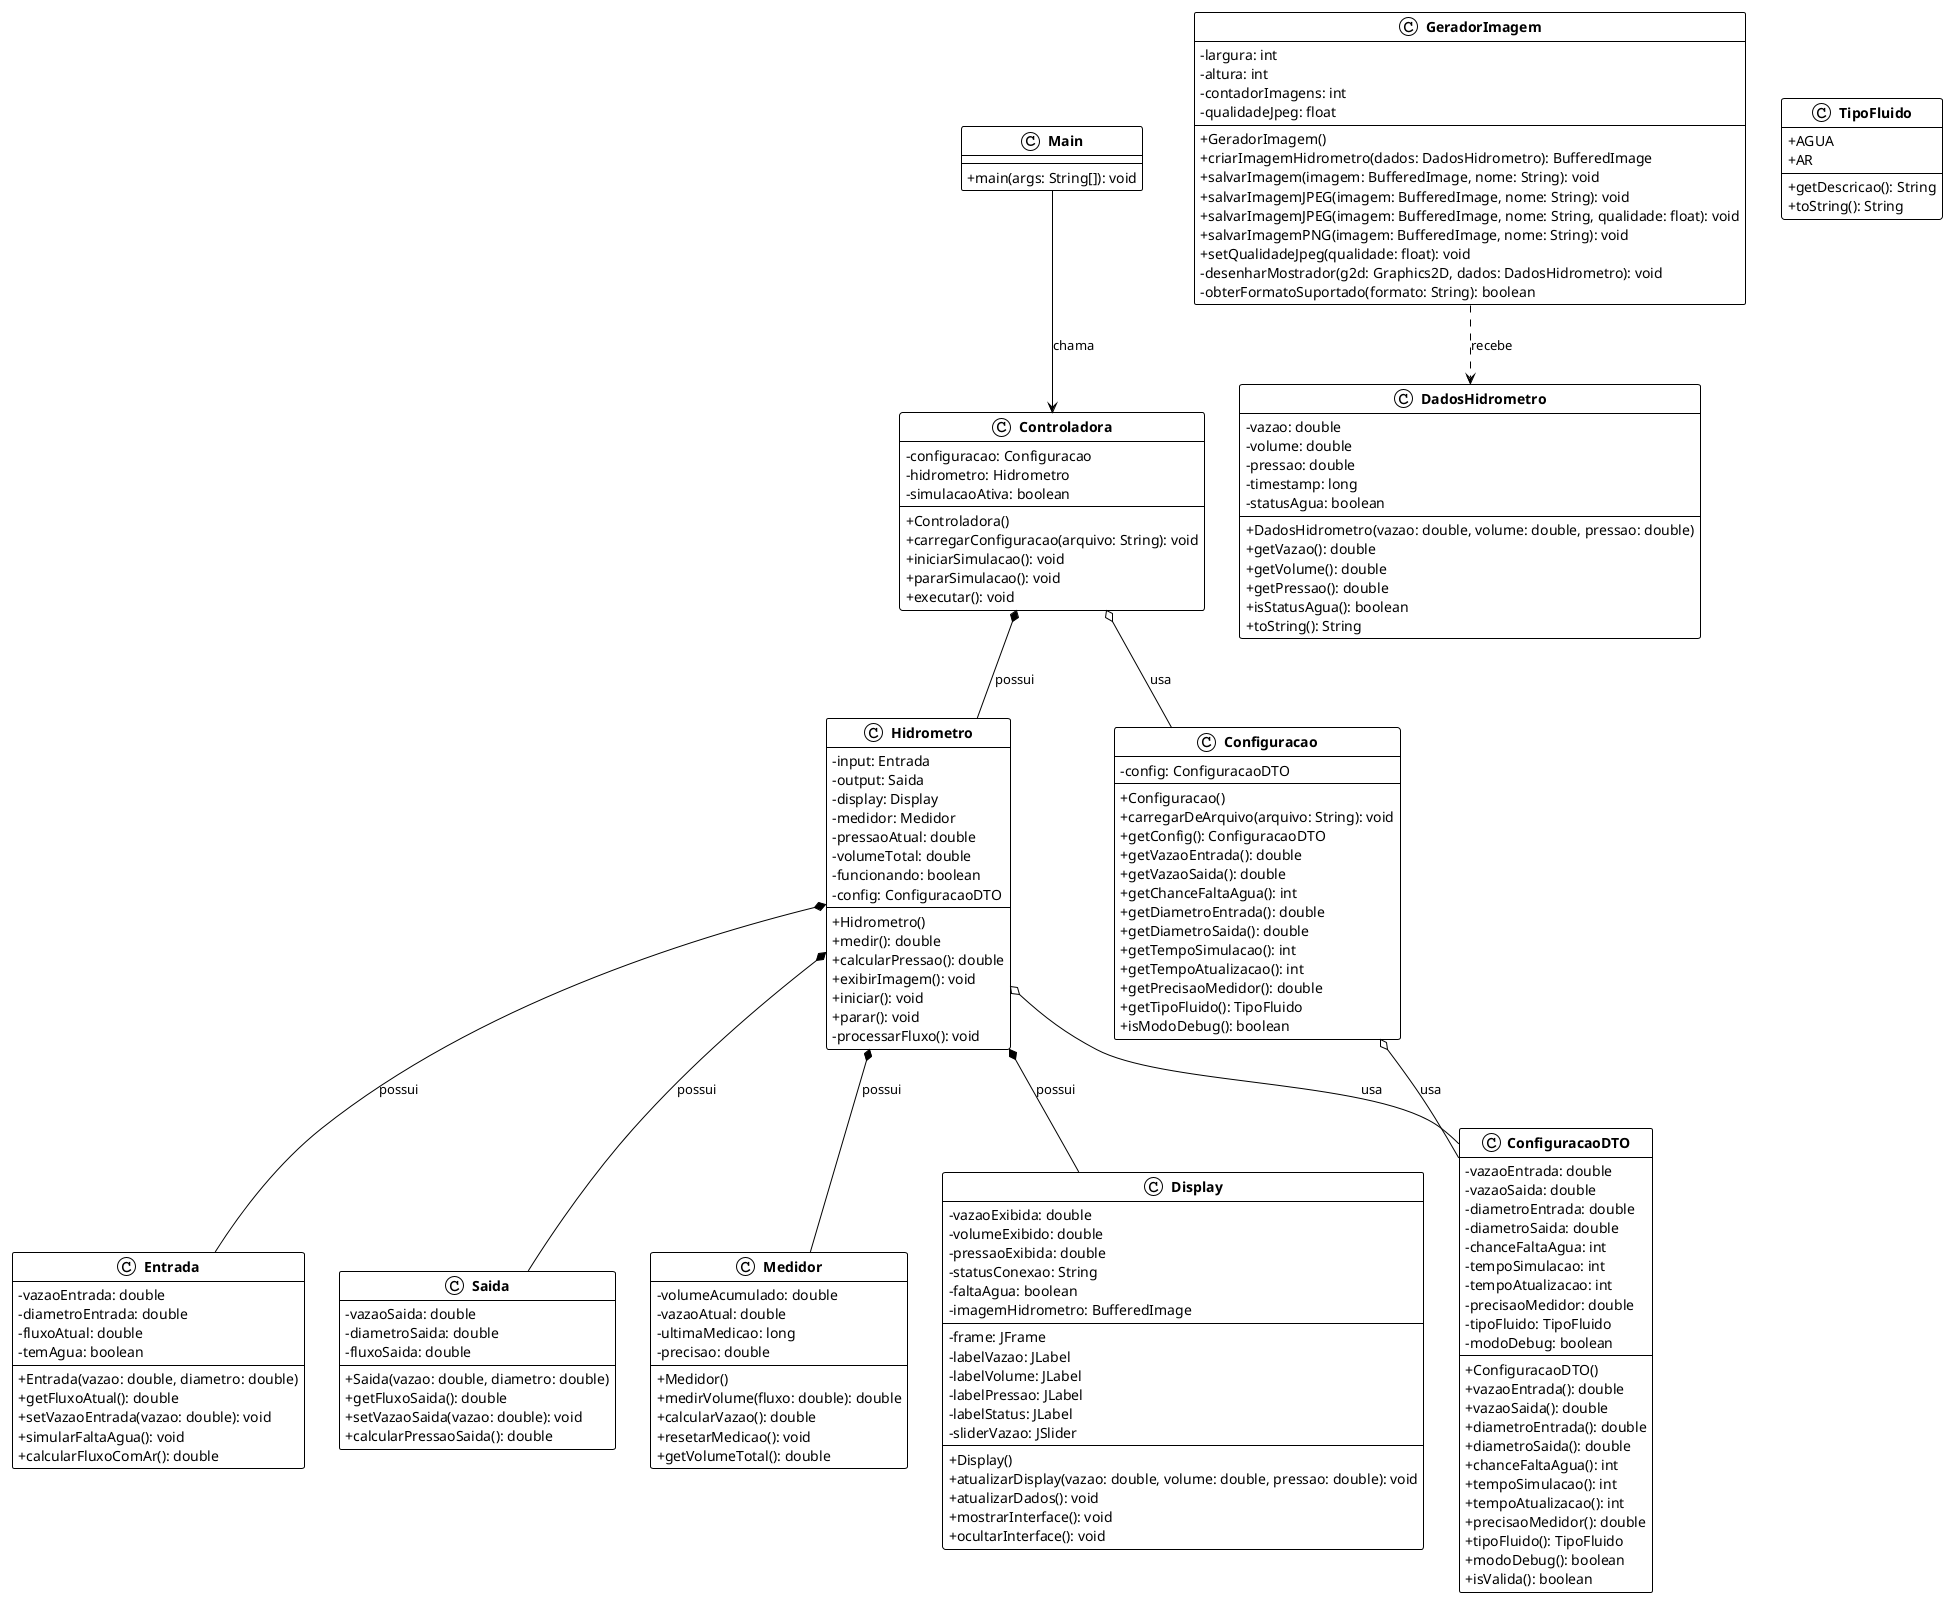 @startuml Simulador de Hidrômetro

' ==============================================
' Diagrama de Classes - SHA 2.0
' Ferramenta utilizada: PlantUML
' Site usado para gerar o diagrama: https://www.plantuml.com/plantuml
'
' Como visualizar:
' 1. Copie todo o conteúdo deste arquivo (.puml).
' 2. Acesse o site https://www.plantuml.com/plantuml
' 3. Cole o código na caixa de edição.
' 4. Clique em "Submit" para gerar a imagem do diagrama.
' ==============================================

!theme plain
skinparam classAttributeIconSize 0
skinparam classFontStyle bold
skinparam classBackgroundColor White
skinparam classBorderColor Black
skinparam classArrowColor Black
top to bottom direction

' ===== Main chama Controladora =====
class Main {
    + main(args: String[]): void
}
class Controladora {
    - configuracao: Configuracao
    - hidrometro: Hidrometro
    - simulacaoAtiva: boolean
    + Controladora()
    + carregarConfiguracao(arquivo: String): void
    + iniciarSimulacao(): void
    + pararSimulacao(): void
    + executar(): void
}
Main --> Controladora : chama

' ===== Núcleo =====
class Hidrometro {
    - input: Entrada
    - output: Saida
    - display: Display
    - medidor: Medidor
    - pressaoAtual: double
    - volumeTotal: double
    - funcionando: boolean
    - config: ConfiguracaoDTO
    + Hidrometro()
    + medir(): double
    + calcularPressao(): double
    + exibirImagem(): void
    + iniciar(): void
    + parar(): void
    - processarFluxo(): void
}

class Entrada {
    - vazaoEntrada: double
    - diametroEntrada: double
    - fluxoAtual: double
    - temAgua: boolean
    + Entrada(vazao: double, diametro: double)
    + getFluxoAtual(): double
    + setVazaoEntrada(vazao: double): void
    + simularFaltaAgua(): void
    + calcularFluxoComAr(): double
}

class Saida {
    - vazaoSaida: double
    - diametroSaida: double
    - fluxoSaida: double
    + Saida(vazao: double, diametro: double)
    + getFluxoSaida(): double
    + setVazaoSaida(vazao: double): void
    + calcularPressaoSaida(): double
}

class Medidor {
    - volumeAcumulado: double
    - vazaoAtual: double
    - ultimaMedicao: long
    - precisao: double
    + Medidor()
    + medirVolume(fluxo: double): double
    + calcularVazao(): double
    + resetarMedicao(): void
    + getVolumeTotal(): double
}

' ===== Display (atualizado) =====
class Display {
    - vazaoExibida: double
    - volumeExibido: double
    - pressaoExibida: double
    - statusConexao: String
    - faltaAgua: boolean
    - imagemHidrometro: BufferedImage
    --
    - frame: JFrame
    - labelVazao: JLabel
    - labelVolume: JLabel
    - labelPressao: JLabel
    - labelStatus: JLabel
    - sliderVazao: JSlider
    --
    + Display()
    + atualizarDisplay(vazao: double, volume: double, pressao: double): void
    + atualizarDados(): void
    + mostrarInterface(): void
    + ocultarInterface(): void
}

class Configuracao {
    - config: ConfiguracaoDTO
    + Configuracao()
    + carregarDeArquivo(arquivo: String): void
    + getConfig(): ConfiguracaoDTO
    + getVazaoEntrada(): double
    + getVazaoSaida(): double
    + getChanceFaltaAgua(): int
    + getDiametroEntrada(): double
    + getDiametroSaida(): double
    + getTempoSimulacao(): int
    + getTempoAtualizacao(): int
    + getPrecisaoMedidor(): double
    + getTipoFluido(): TipoFluido
    + isModoDebug(): boolean
}

' ===== NOVO: ConfiguracaoDTO =====
class ConfiguracaoDTO {
    - vazaoEntrada: double
    - vazaoSaida: double
    - diametroEntrada: double
    - diametroSaida: double
    - chanceFaltaAgua: int
    - tempoSimulacao: int
    - tempoAtualizacao: int
    - precisaoMedidor: double
    - tipoFluido: TipoFluido
    - modoDebug: boolean
    + ConfiguracaoDTO()
    + vazaoEntrada(): double
    + vazaoSaida(): double
    + diametroEntrada(): double
    + diametroSaida(): double
    + chanceFaltaAgua(): int
    + tempoSimulacao(): int
    + tempoAtualizacao(): int
    + precisaoMedidor(): double
    + tipoFluido(): TipoFluido
    + modoDebug(): boolean
    + isValida(): boolean
}

class GeradorImagem {
    - largura: int
    - altura: int
    - contadorImagens: int
    - qualidadeJpeg: float
    + GeradorImagem()
    + criarImagemHidrometro(dados: DadosHidrometro): BufferedImage
    + salvarImagem(imagem: BufferedImage, nome: String): void
    + salvarImagemJPEG(imagem: BufferedImage, nome: String): void
    + salvarImagemJPEG(imagem: BufferedImage, nome: String, qualidade: float): void
    + salvarImagemPNG(imagem: BufferedImage, nome: String): void
    + setQualidadeJpeg(qualidade: float): void
    - desenharMostrador(g2d: Graphics2D, dados: DadosHidrometro): void
    - obterFormatoSuportado(formato: String): boolean
}

class DadosHidrometro {
    - vazao: double
    - volume: double
    - pressao: double
    - timestamp: long
    - statusAgua: boolean
    + DadosHidrometro(vazao: double, volume: double, pressao: double)
    + getVazao(): double
    + getVolume(): double
    + getPressao(): double
    + isStatusAgua(): boolean
    + toString(): String
}

' ===== TipoFluido (sozinho) =====
class TipoFluido {
    + AGUA
    + AR
    + getDescricao(): String
    + toString(): String
}

' ===== Relacionamentos =====
Controladora *-- Hidrometro : possui
Controladora o-- Configuracao : usa
Hidrometro *-- Entrada : possui
Hidrometro *-- Saida : possui
Hidrometro *-- Medidor : possui
Hidrometro *-- Display : possui
' Hidrometro usa ConfiguracaoDTO internamente
Hidrometro o-- ConfiguracaoDTO : usa
' Configuracao contém/expõe ConfiguracaoDTO
Configuracao o-- ConfiguracaoDTO : usa
GeradorImagem ..> DadosHidrometro : recebe

@enduml